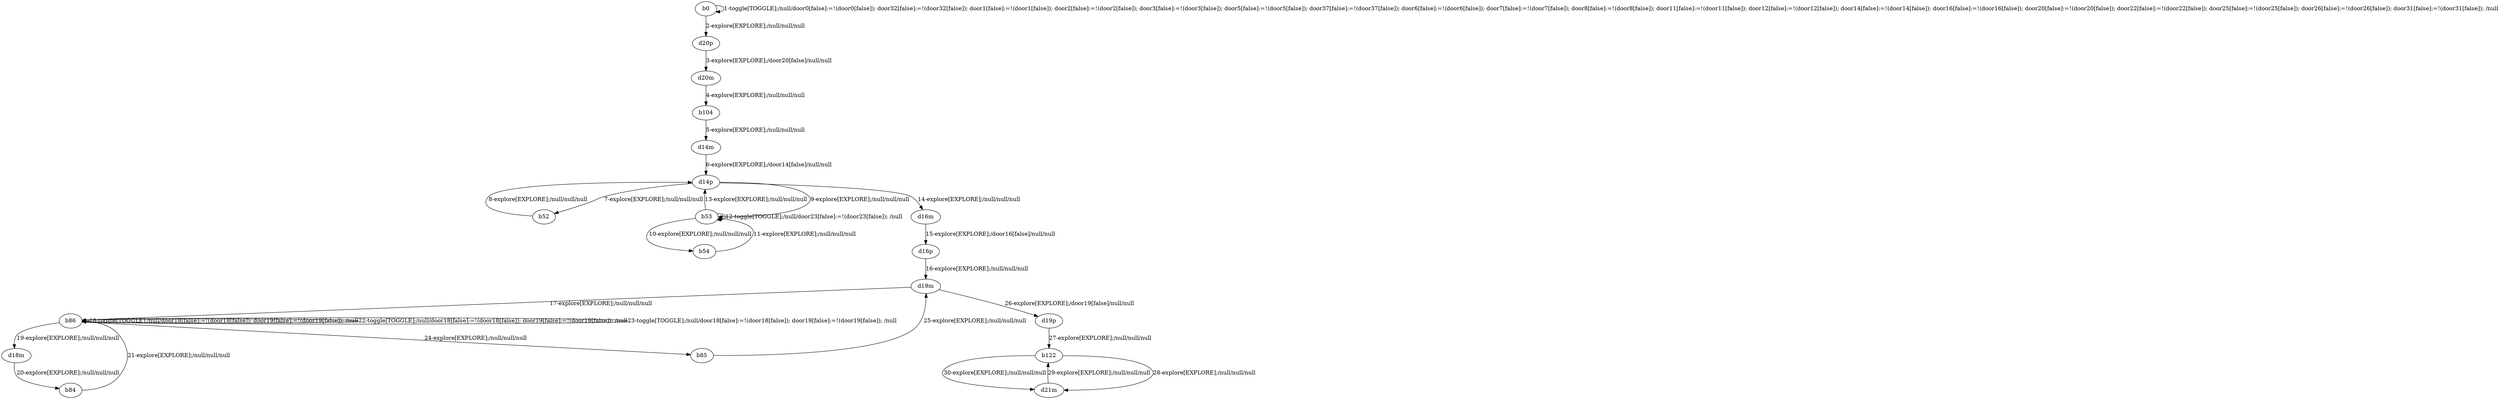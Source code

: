 # Total number of goals covered by this test: 1
# d21m --> b122

digraph g {
"b0" -> "b0" [label = "1-toggle[TOGGLE];/null/door0[false]:=!(door0[false]); door32[false]:=!(door32[false]); door1[false]:=!(door1[false]); door2[false]:=!(door2[false]); door3[false]:=!(door3[false]); door5[false]:=!(door5[false]); door37[false]:=!(door37[false]); door6[false]:=!(door6[false]); door7[false]:=!(door7[false]); door8[false]:=!(door8[false]); door11[false]:=!(door11[false]); door12[false]:=!(door12[false]); door14[false]:=!(door14[false]); door16[false]:=!(door16[false]); door20[false]:=!(door20[false]); door22[false]:=!(door22[false]); door25[false]:=!(door25[false]); door26[false]:=!(door26[false]); door31[false]:=!(door31[false]); /null"];
"b0" -> "d20p" [label = "2-explore[EXPLORE];/null/null/null"];
"d20p" -> "d20m" [label = "3-explore[EXPLORE];/door20[false]/null/null"];
"d20m" -> "b104" [label = "4-explore[EXPLORE];/null/null/null"];
"b104" -> "d14m" [label = "5-explore[EXPLORE];/null/null/null"];
"d14m" -> "d14p" [label = "6-explore[EXPLORE];/door14[false]/null/null"];
"d14p" -> "b52" [label = "7-explore[EXPLORE];/null/null/null"];
"b52" -> "d14p" [label = "8-explore[EXPLORE];/null/null/null"];
"d14p" -> "b53" [label = "9-explore[EXPLORE];/null/null/null"];
"b53" -> "b54" [label = "10-explore[EXPLORE];/null/null/null"];
"b54" -> "b53" [label = "11-explore[EXPLORE];/null/null/null"];
"b53" -> "b53" [label = "12-toggle[TOGGLE];/null/door23[false]:=!(door23[false]); /null"];
"b53" -> "d14p" [label = "13-explore[EXPLORE];/null/null/null"];
"d14p" -> "d16m" [label = "14-explore[EXPLORE];/null/null/null"];
"d16m" -> "d16p" [label = "15-explore[EXPLORE];/door16[false]/null/null"];
"d16p" -> "d19m" [label = "16-explore[EXPLORE];/null/null/null"];
"d19m" -> "b86" [label = "17-explore[EXPLORE];/null/null/null"];
"b86" -> "b86" [label = "18-toggle[TOGGLE];/null/door18[false]:=!(door18[false]); door19[false]:=!(door19[false]); /null"];
"b86" -> "d18m" [label = "19-explore[EXPLORE];/null/null/null"];
"d18m" -> "b84" [label = "20-explore[EXPLORE];/null/null/null"];
"b84" -> "b86" [label = "21-explore[EXPLORE];/null/null/null"];
"b86" -> "b86" [label = "22-toggle[TOGGLE];/null/door18[false]:=!(door18[false]); door19[false]:=!(door19[false]); /null"];
"b86" -> "b86" [label = "23-toggle[TOGGLE];/null/door18[false]:=!(door18[false]); door19[false]:=!(door19[false]); /null"];
"b86" -> "b85" [label = "24-explore[EXPLORE];/null/null/null"];
"b85" -> "d19m" [label = "25-explore[EXPLORE];/null/null/null"];
"d19m" -> "d19p" [label = "26-explore[EXPLORE];/door19[false]/null/null"];
"d19p" -> "b122" [label = "27-explore[EXPLORE];/null/null/null"];
"b122" -> "d21m" [label = "28-explore[EXPLORE];/null/null/null"];
"d21m" -> "b122" [label = "29-explore[EXPLORE];/null/null/null"];
"b122" -> "d21m" [label = "30-explore[EXPLORE];/null/null/null"];
}